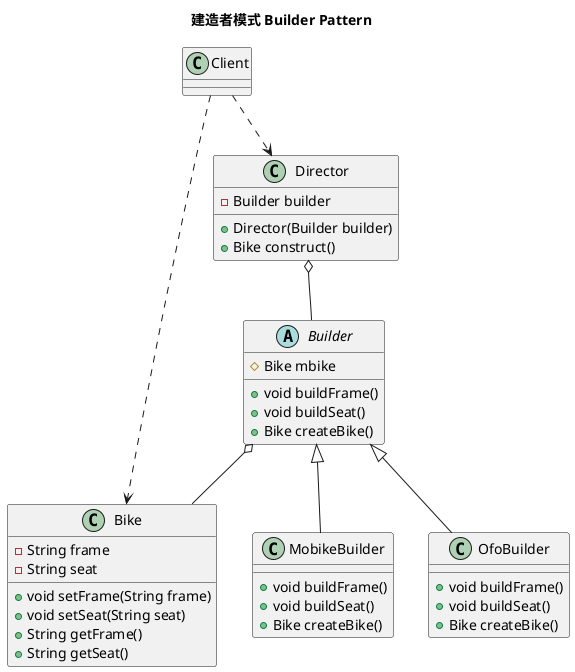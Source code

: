 @startuml
'https://plantuml.com/class-diagram

title "建造者模式 Builder Pattern"

abstract class Builder{
    # Bike mbike
    + void buildFrame()
    + void buildSeat()
    + Bike createBike()
}

class Bike{
    - String frame
    - String seat
    + void setFrame(String frame)
    + void setSeat(String seat)
    + String getFrame()
    + String getSeat()

}

class MobikeBuilder{
    + void buildFrame()
    + void buildSeat()
    + Bike createBike()

}

class OfoBuilder{
    + void buildFrame()
    + void buildSeat()
    + Bike createBike()

}

class Director{
    - Builder builder
    + Director(Builder builder)
    + Bike construct()
}

class Client

Builder <|-- MobikeBuilder
Builder <|-- OfoBuilder
Builder o-- Bike
Director o-- Builder
Client ..> Bike
Client ..> Director

@enduml